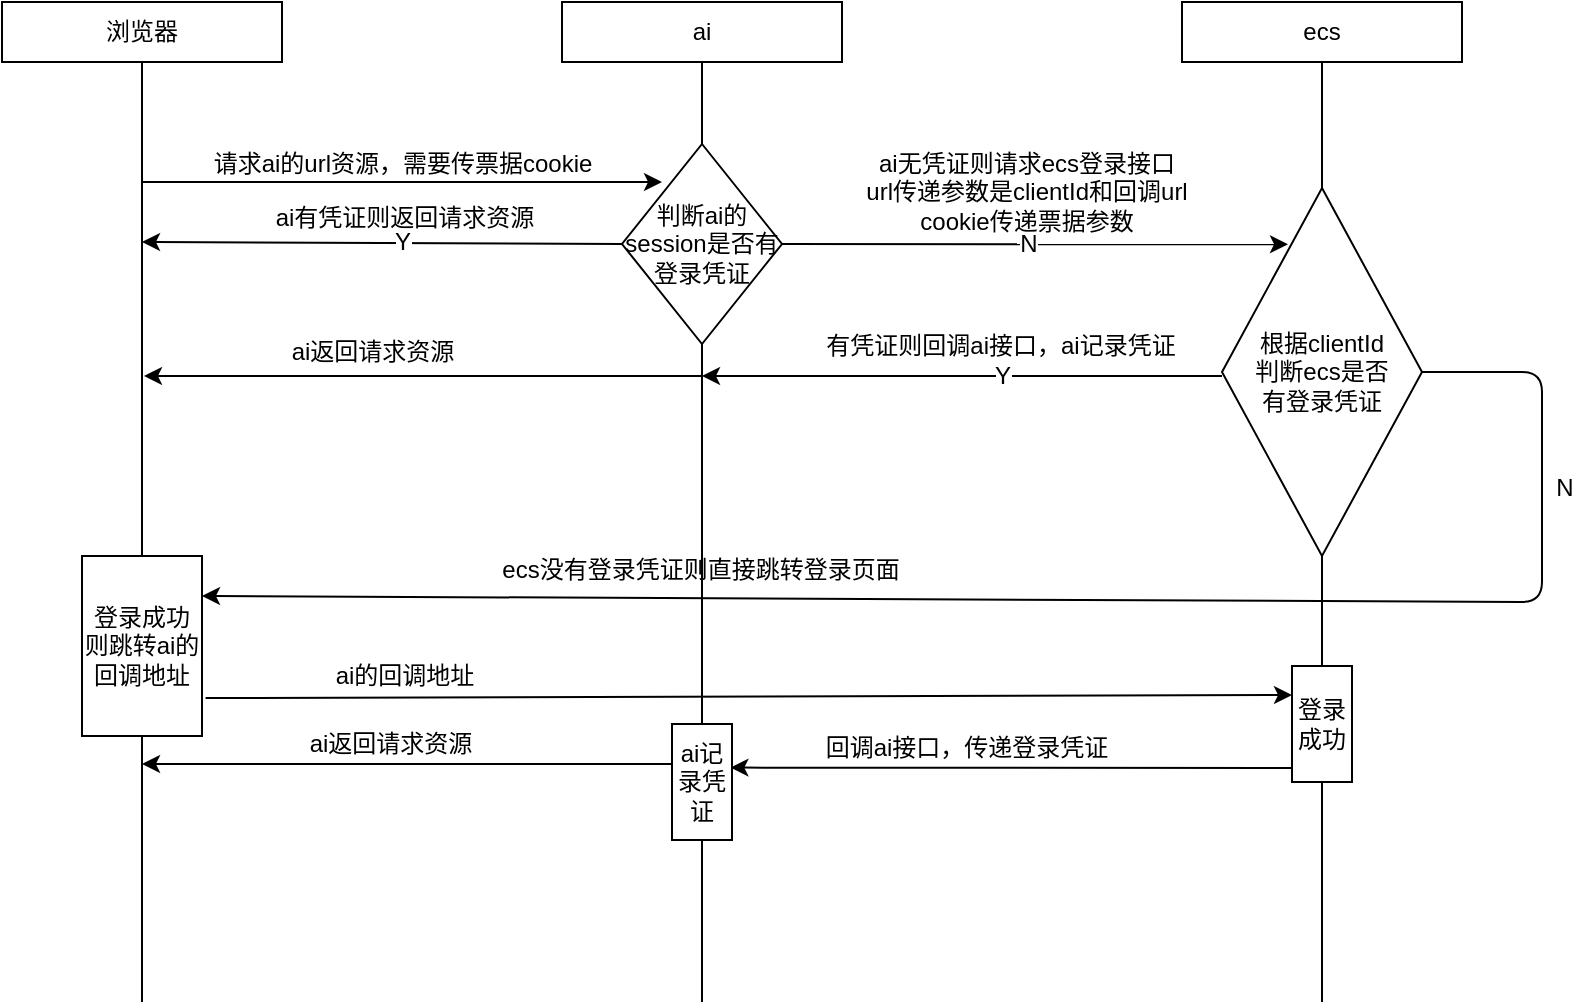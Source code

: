 <mxfile version="12.3.0" type="github" pages="1">
  <diagram id="Gq8x35JS6IbWeUD07Lk0" name="第 1 页">
    <mxGraphModel dx="1422" dy="806" grid="1" gridSize="10" guides="1" tooltips="1" connect="1" arrows="1" fold="1" page="1" pageScale="1" pageWidth="827" pageHeight="1169" math="0" shadow="0">
      <root>
        <mxCell id="0"/>
        <mxCell id="1" parent="0"/>
        <mxCell id="wam6xkqnB42MoOIPIA5k-1" value="浏览器" style="rounded=0;whiteSpace=wrap;html=1;" vertex="1" parent="1">
          <mxGeometry x="20" y="20" width="140" height="30" as="geometry"/>
        </mxCell>
        <mxCell id="wam6xkqnB42MoOIPIA5k-9" value="ai" style="rounded=0;whiteSpace=wrap;html=1;" vertex="1" parent="1">
          <mxGeometry x="300" y="20" width="140" height="30" as="geometry"/>
        </mxCell>
        <mxCell id="wam6xkqnB42MoOIPIA5k-10" value="ecs" style="rounded=0;whiteSpace=wrap;html=1;" vertex="1" parent="1">
          <mxGeometry x="610" y="20" width="140" height="30" as="geometry"/>
        </mxCell>
        <mxCell id="wam6xkqnB42MoOIPIA5k-11" value="" style="endArrow=none;html=1;entryX=0.5;entryY=1;entryDx=0;entryDy=0;" edge="1" parent="1" target="wam6xkqnB42MoOIPIA5k-1">
          <mxGeometry width="50" height="50" relative="1" as="geometry">
            <mxPoint x="90" y="520" as="sourcePoint"/>
            <mxPoint x="70" y="70" as="targetPoint"/>
          </mxGeometry>
        </mxCell>
        <mxCell id="wam6xkqnB42MoOIPIA5k-12" value="" style="endArrow=none;html=1;entryX=0.5;entryY=1;entryDx=0;entryDy=0;" edge="1" parent="1">
          <mxGeometry width="50" height="50" relative="1" as="geometry">
            <mxPoint x="370" y="97" as="sourcePoint"/>
            <mxPoint x="370" y="50" as="targetPoint"/>
          </mxGeometry>
        </mxCell>
        <mxCell id="wam6xkqnB42MoOIPIA5k-13" value="" style="endArrow=none;html=1;entryX=0.5;entryY=1;entryDx=0;entryDy=0;" edge="1" parent="1" source="wam6xkqnB42MoOIPIA5k-28">
          <mxGeometry width="50" height="50" relative="1" as="geometry">
            <mxPoint x="690" y="960" as="sourcePoint"/>
            <mxPoint x="680" y="50" as="targetPoint"/>
          </mxGeometry>
        </mxCell>
        <mxCell id="wam6xkqnB42MoOIPIA5k-15" value="" style="endArrow=classic;html=1;" edge="1" parent="1">
          <mxGeometry width="50" height="50" relative="1" as="geometry">
            <mxPoint x="90" y="110" as="sourcePoint"/>
            <mxPoint x="350" y="110" as="targetPoint"/>
          </mxGeometry>
        </mxCell>
        <mxCell id="wam6xkqnB42MoOIPIA5k-16" value="请求ai的url资源，需要传票据cookie" style="text;html=1;align=center;verticalAlign=middle;resizable=0;points=[];;autosize=1;" vertex="1" parent="1">
          <mxGeometry x="120" y="91" width="200" height="20" as="geometry"/>
        </mxCell>
        <mxCell id="wam6xkqnB42MoOIPIA5k-18" value="" style="endArrow=none;html=1;entryX=0.5;entryY=1;entryDx=0;entryDy=0;" edge="1" parent="1" source="wam6xkqnB42MoOIPIA5k-45" target="wam6xkqnB42MoOIPIA5k-19">
          <mxGeometry width="50" height="50" relative="1" as="geometry">
            <mxPoint x="370" y="520" as="sourcePoint"/>
            <mxPoint x="370" y="217" as="targetPoint"/>
          </mxGeometry>
        </mxCell>
        <mxCell id="wam6xkqnB42MoOIPIA5k-19" value="&lt;span style=&quot;white-space: normal&quot;&gt;判断ai的session是否有登录凭证&lt;/span&gt;" style="rhombus;whiteSpace=wrap;html=1;" vertex="1" parent="1">
          <mxGeometry x="330" y="91" width="80" height="100" as="geometry"/>
        </mxCell>
        <mxCell id="wam6xkqnB42MoOIPIA5k-22" value="" style="endArrow=classic;html=1;exitX=0;exitY=0.5;exitDx=0;exitDy=0;" edge="1" parent="1" source="wam6xkqnB42MoOIPIA5k-19">
          <mxGeometry width="50" height="50" relative="1" as="geometry">
            <mxPoint x="220" y="300" as="sourcePoint"/>
            <mxPoint x="90" y="140" as="targetPoint"/>
          </mxGeometry>
        </mxCell>
        <mxCell id="wam6xkqnB42MoOIPIA5k-23" value="Y" style="text;html=1;align=center;verticalAlign=middle;resizable=0;points=[];;labelBackgroundColor=#ffffff;" vertex="1" connectable="0" parent="wam6xkqnB42MoOIPIA5k-22">
          <mxGeometry x="-0.083" y="4" relative="1" as="geometry">
            <mxPoint y="-5" as="offset"/>
          </mxGeometry>
        </mxCell>
        <mxCell id="wam6xkqnB42MoOIPIA5k-24" value="ai有凭证则返回请求资源" style="text;html=1;align=center;verticalAlign=middle;resizable=0;points=[];;autosize=1;" vertex="1" parent="1">
          <mxGeometry x="151" y="118" width="140" height="20" as="geometry"/>
        </mxCell>
        <mxCell id="wam6xkqnB42MoOIPIA5k-25" value="" style="endArrow=classic;html=1;exitX=1;exitY=0.5;exitDx=0;exitDy=0;entryX=0.33;entryY=0.153;entryDx=0;entryDy=0;entryPerimeter=0;" edge="1" parent="1" source="wam6xkqnB42MoOIPIA5k-19" target="wam6xkqnB42MoOIPIA5k-28">
          <mxGeometry width="50" height="50" relative="1" as="geometry">
            <mxPoint x="480" y="310" as="sourcePoint"/>
            <mxPoint x="640" y="140" as="targetPoint"/>
            <Array as="points"/>
          </mxGeometry>
        </mxCell>
        <mxCell id="wam6xkqnB42MoOIPIA5k-26" value="N" style="text;html=1;align=center;verticalAlign=middle;resizable=0;points=[];;labelBackgroundColor=#ffffff;" vertex="1" connectable="0" parent="wam6xkqnB42MoOIPIA5k-25">
          <mxGeometry x="-0.111" relative="1" as="geometry">
            <mxPoint x="10" as="offset"/>
          </mxGeometry>
        </mxCell>
        <mxCell id="wam6xkqnB42MoOIPIA5k-27" value="ai无凭证则请求ecs登录接口&lt;br&gt;url传递参数是clientId和回调url&lt;br&gt;cookie传递票据参数" style="text;html=1;align=center;verticalAlign=middle;resizable=0;points=[];;autosize=1;" vertex="1" parent="1">
          <mxGeometry x="442" y="90" width="180" height="50" as="geometry"/>
        </mxCell>
        <mxCell id="wam6xkqnB42MoOIPIA5k-28" value="&lt;span style=&quot;white-space: normal&quot;&gt;根据clientId&lt;br&gt;判断ecs是否&lt;br&gt;有登录凭证&lt;/span&gt;" style="rhombus;whiteSpace=wrap;html=1;" vertex="1" parent="1">
          <mxGeometry x="630" y="113" width="100" height="184" as="geometry"/>
        </mxCell>
        <mxCell id="wam6xkqnB42MoOIPIA5k-31" value="" style="endArrow=classic;html=1;exitX=0;exitY=0.527;exitDx=0;exitDy=0;exitPerimeter=0;" edge="1" parent="1">
          <mxGeometry width="50" height="50" relative="1" as="geometry">
            <mxPoint x="630" y="206.968" as="sourcePoint"/>
            <mxPoint x="370" y="207" as="targetPoint"/>
          </mxGeometry>
        </mxCell>
        <mxCell id="wam6xkqnB42MoOIPIA5k-33" value="Y" style="text;html=1;align=center;verticalAlign=middle;resizable=0;points=[];;labelBackgroundColor=#ffffff;" vertex="1" connectable="0" parent="wam6xkqnB42MoOIPIA5k-31">
          <mxGeometry x="-0.151" y="1" relative="1" as="geometry">
            <mxPoint y="-1" as="offset"/>
          </mxGeometry>
        </mxCell>
        <mxCell id="wam6xkqnB42MoOIPIA5k-34" value="有凭证则回调ai接口，ai记录凭证" style="text;html=1;align=center;verticalAlign=middle;resizable=0;points=[];;autosize=1;" vertex="1" parent="1">
          <mxGeometry x="424" y="182" width="190" height="20" as="geometry"/>
        </mxCell>
        <mxCell id="wam6xkqnB42MoOIPIA5k-35" value="" style="endArrow=classic;html=1;" edge="1" parent="1">
          <mxGeometry width="50" height="50" relative="1" as="geometry">
            <mxPoint x="370" y="207" as="sourcePoint"/>
            <mxPoint x="91" y="207" as="targetPoint"/>
          </mxGeometry>
        </mxCell>
        <mxCell id="wam6xkqnB42MoOIPIA5k-36" value="ai返回请求资源" style="text;html=1;align=center;verticalAlign=middle;resizable=0;points=[];;autosize=1;" vertex="1" parent="1">
          <mxGeometry x="155" y="185" width="100" height="20" as="geometry"/>
        </mxCell>
        <mxCell id="wam6xkqnB42MoOIPIA5k-37" value="" style="endArrow=classic;html=1;" edge="1" parent="1">
          <mxGeometry width="50" height="50" relative="1" as="geometry">
            <mxPoint x="730" y="205" as="sourcePoint"/>
            <mxPoint x="120" y="317" as="targetPoint"/>
            <Array as="points">
              <mxPoint x="790" y="205"/>
              <mxPoint x="790" y="320"/>
            </Array>
          </mxGeometry>
        </mxCell>
        <mxCell id="wam6xkqnB42MoOIPIA5k-38" value="N" style="text;html=1;align=center;verticalAlign=middle;resizable=0;points=[];;labelBackgroundColor=#ffffff;" vertex="1" connectable="0" parent="wam6xkqnB42MoOIPIA5k-37">
          <mxGeometry x="-0.236" relative="1" as="geometry">
            <mxPoint x="159" y="-57" as="offset"/>
          </mxGeometry>
        </mxCell>
        <mxCell id="wam6xkqnB42MoOIPIA5k-40" value="ecs没有登录凭证则直接跳转登录页面" style="text;html=1;align=center;verticalAlign=middle;resizable=0;points=[];;autosize=1;" vertex="1" parent="1">
          <mxGeometry x="264" y="294" width="210" height="20" as="geometry"/>
        </mxCell>
        <mxCell id="wam6xkqnB42MoOIPIA5k-41" value="登录成功则跳转ai的回调地址" style="rounded=0;whiteSpace=wrap;html=1;direction=south;" vertex="1" parent="1">
          <mxGeometry x="60" y="297" width="60" height="90" as="geometry"/>
        </mxCell>
        <mxCell id="wam6xkqnB42MoOIPIA5k-44" value="ai的回调地址" style="text;html=1;align=center;verticalAlign=middle;resizable=0;points=[];;autosize=1;" vertex="1" parent="1">
          <mxGeometry x="181" y="347" width="80" height="20" as="geometry"/>
        </mxCell>
        <mxCell id="wam6xkqnB42MoOIPIA5k-46" value="" style="endArrow=classic;html=1;exitX=0.879;exitY=0.833;exitDx=0;exitDy=0;exitPerimeter=0;entryX=0.376;entryY=0.027;entryDx=0;entryDy=0;entryPerimeter=0;" edge="1" parent="1" source="wam6xkqnB42MoOIPIA5k-50" target="wam6xkqnB42MoOIPIA5k-45">
          <mxGeometry width="50" height="50" relative="1" as="geometry">
            <mxPoint x="660" y="403" as="sourcePoint"/>
            <mxPoint x="390" y="403" as="targetPoint"/>
            <Array as="points"/>
          </mxGeometry>
        </mxCell>
        <mxCell id="wam6xkqnB42MoOIPIA5k-47" value="ai返回请求资源" style="text;html=1;align=center;verticalAlign=middle;resizable=0;points=[];;autosize=1;" vertex="1" parent="1">
          <mxGeometry x="164" y="381" width="100" height="20" as="geometry"/>
        </mxCell>
        <mxCell id="wam6xkqnB42MoOIPIA5k-48" value="" style="endArrow=classic;html=1;exitX=0.789;exitY=-0.03;exitDx=0;exitDy=0;exitPerimeter=0;entryX=0.25;entryY=1;entryDx=0;entryDy=0;" edge="1" parent="1" source="wam6xkqnB42MoOIPIA5k-41" target="wam6xkqnB42MoOIPIA5k-50">
          <mxGeometry width="50" height="50" relative="1" as="geometry">
            <mxPoint x="365" y="420" as="sourcePoint"/>
            <mxPoint x="650" y="368" as="targetPoint"/>
            <Array as="points"/>
          </mxGeometry>
        </mxCell>
        <mxCell id="wam6xkqnB42MoOIPIA5k-49" value="" style="endArrow=none;html=1;" edge="1" parent="1" source="wam6xkqnB42MoOIPIA5k-50">
          <mxGeometry width="50" height="50" relative="1" as="geometry">
            <mxPoint x="680" y="520" as="sourcePoint"/>
            <mxPoint x="680" y="297" as="targetPoint"/>
          </mxGeometry>
        </mxCell>
        <mxCell id="wam6xkqnB42MoOIPIA5k-50" value="登录成功" style="rounded=0;whiteSpace=wrap;html=1;direction=south;" vertex="1" parent="1">
          <mxGeometry x="665" y="352" width="30" height="58" as="geometry"/>
        </mxCell>
        <mxCell id="wam6xkqnB42MoOIPIA5k-51" value="" style="endArrow=none;html=1;" edge="1" parent="1" target="wam6xkqnB42MoOIPIA5k-50">
          <mxGeometry width="50" height="50" relative="1" as="geometry">
            <mxPoint x="680" y="520" as="sourcePoint"/>
            <mxPoint x="680" y="297" as="targetPoint"/>
          </mxGeometry>
        </mxCell>
        <mxCell id="wam6xkqnB42MoOIPIA5k-54" value="回调ai接口，传递登录凭证" style="text;html=1;align=center;verticalAlign=middle;resizable=0;points=[];;autosize=1;" vertex="1" parent="1">
          <mxGeometry x="422" y="383" width="160" height="20" as="geometry"/>
        </mxCell>
        <mxCell id="wam6xkqnB42MoOIPIA5k-55" value="" style="endArrow=classic;html=1;exitX=0.345;exitY=0.833;exitDx=0;exitDy=0;exitPerimeter=0;" edge="1" parent="1" source="wam6xkqnB42MoOIPIA5k-45">
          <mxGeometry width="50" height="50" relative="1" as="geometry">
            <mxPoint x="350" y="401" as="sourcePoint"/>
            <mxPoint x="90" y="401" as="targetPoint"/>
            <Array as="points"/>
          </mxGeometry>
        </mxCell>
        <mxCell id="wam6xkqnB42MoOIPIA5k-45" value="ai记录凭证" style="rounded=0;whiteSpace=wrap;html=1;direction=south;" vertex="1" parent="1">
          <mxGeometry x="355" y="381" width="30" height="58" as="geometry"/>
        </mxCell>
        <mxCell id="wam6xkqnB42MoOIPIA5k-58" value="" style="endArrow=none;html=1;entryX=1;entryY=0.5;entryDx=0;entryDy=0;" edge="1" parent="1" target="wam6xkqnB42MoOIPIA5k-45">
          <mxGeometry width="50" height="50" relative="1" as="geometry">
            <mxPoint x="370" y="520" as="sourcePoint"/>
            <mxPoint x="370" y="191" as="targetPoint"/>
          </mxGeometry>
        </mxCell>
      </root>
    </mxGraphModel>
  </diagram>
</mxfile>

